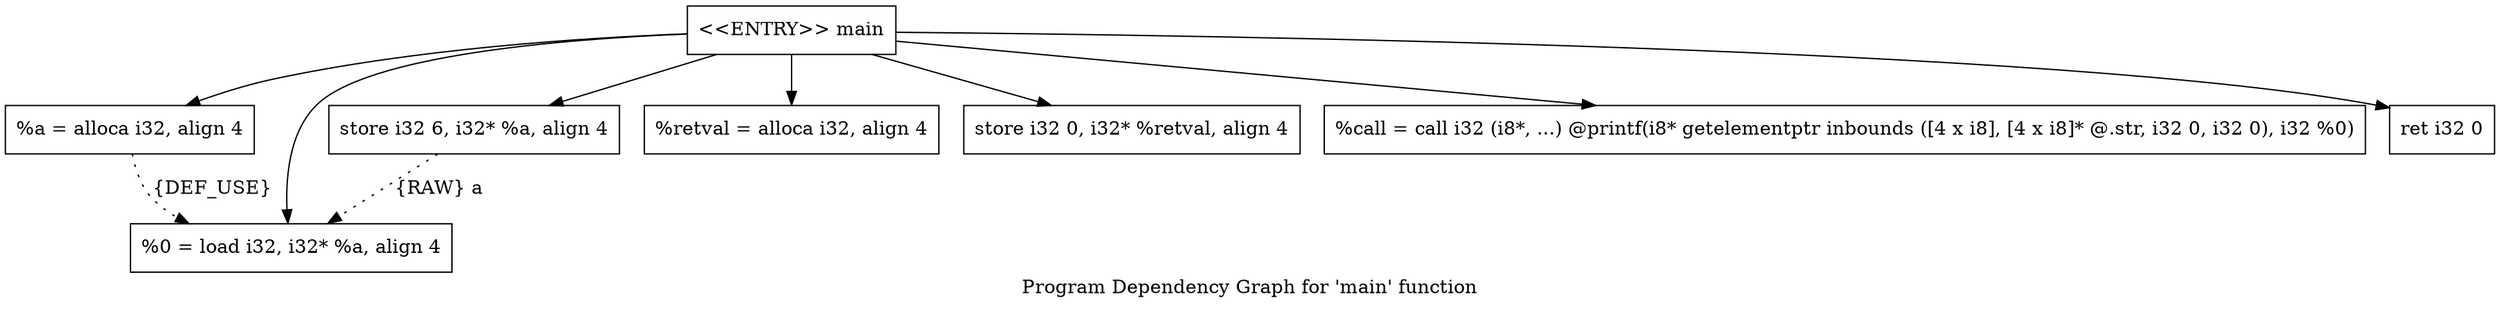 digraph "Program Dependency Graph for 'main' function" {
	label="Program Dependency Graph for 'main' function";

	Node0x97c2420 [shape=record,label="{  %a = alloca i32, align 4}"];
	Node0x97c2420 -> Node0x97c2490[style=dotted,label = "{DEF_USE}" ];
	Node0x97c2490 [shape=record,label="{  %0 = load i32, i32* %a, align 4}"];
	Node0x97c2500 [shape=record,label="{  store i32 6, i32* %a, align 4}"];
	Node0x97c2500 -> Node0x97c2490[style=dotted,label = "{RAW} a"];
	Node0x97c25a0 [shape=record,label="{\<\<ENTRY\>\> main}"];
	Node0x97c25a0 -> Node0x97c2610;
	Node0x97c25a0 -> Node0x97c2420;
	Node0x97c25a0 -> Node0x97c26f0;
	Node0x97c25a0 -> Node0x97c2500;
	Node0x97c25a0 -> Node0x97c2490;
	Node0x97c25a0 -> Node0x97c2570;
	Node0x97c25a0 -> Node0x97c4210;
	Node0x97c2610 [shape=record,label="{  %retval = alloca i32, align 4}"];
	Node0x97c26f0 [shape=record,label="{  store i32 0, i32* %retval, align 4}"];
	Node0x97c2570 [shape=record,label="{  %call = call i32 (i8*, ...) @printf(i8* getelementptr inbounds ([4 x i8], [4 x i8]* @.str, i32 0, i32 0), i32 %0)}"];
	Node0x97c4210 [shape=record,label="{  ret i32 0}"];
}

